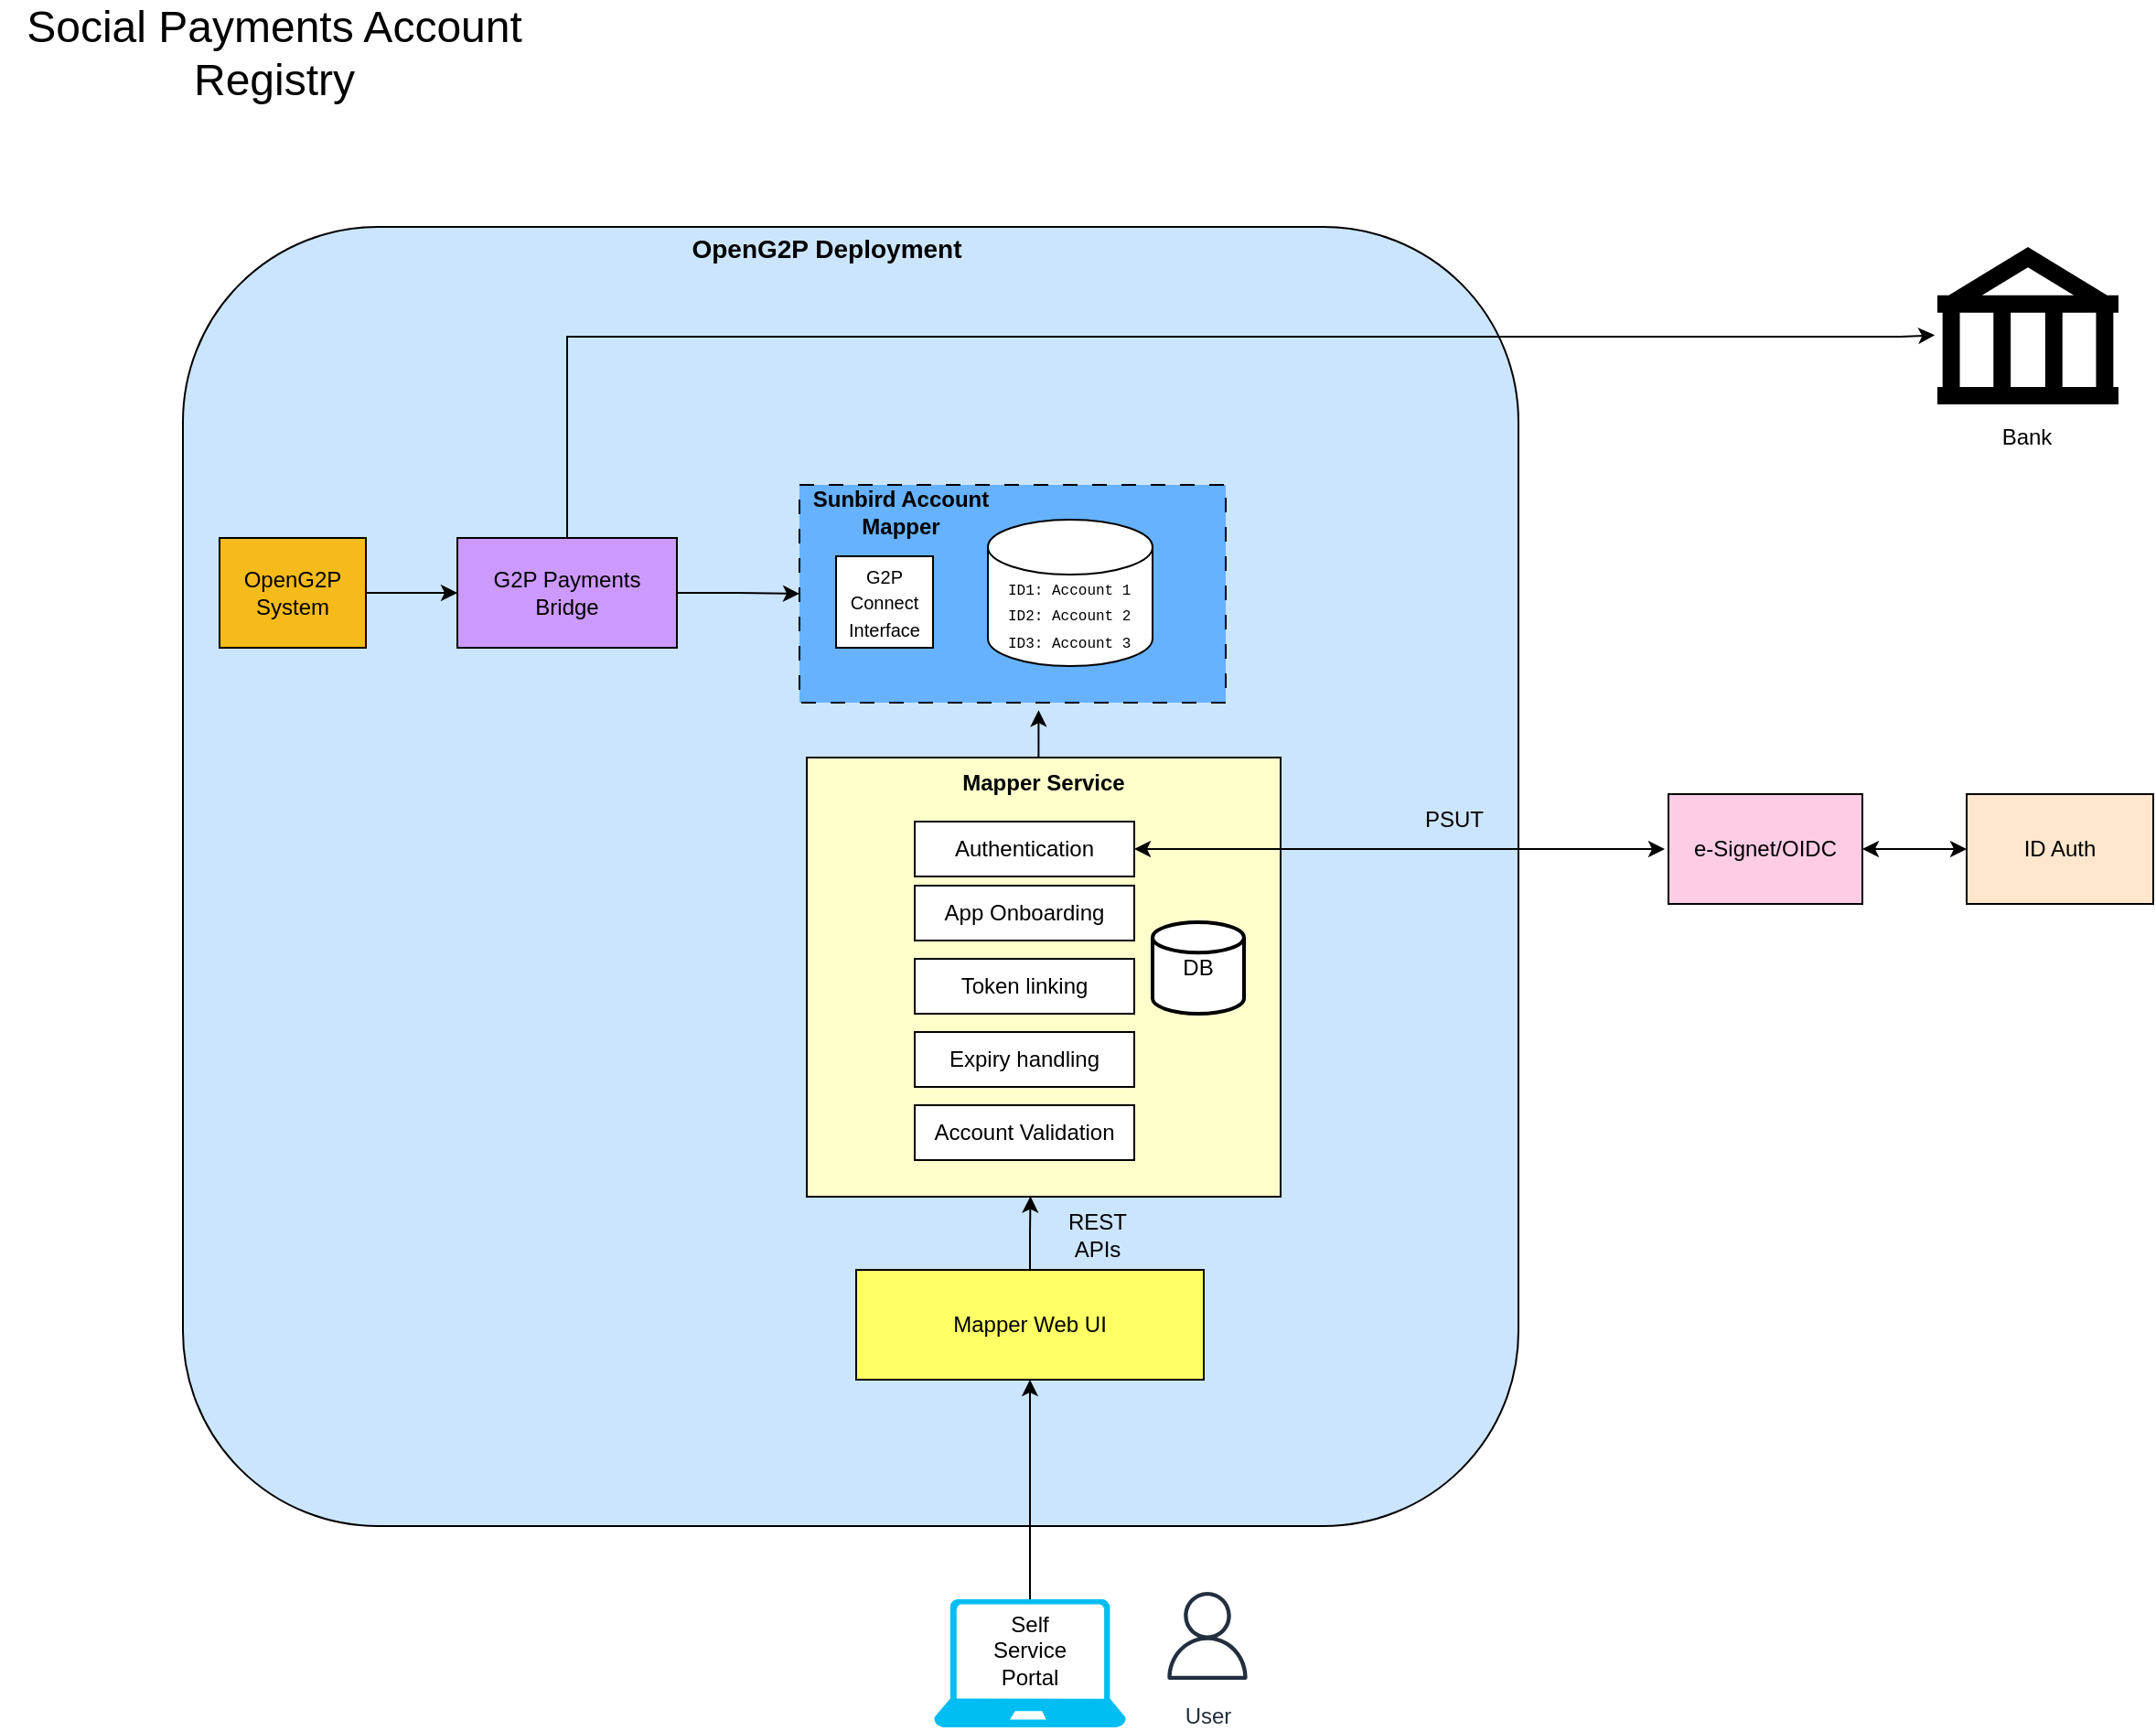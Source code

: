 <mxfile version="21.6.6" type="github">
  <diagram name="Page-1" id="8PbpVKS6RdY8HKoXxjfP">
    <mxGraphModel dx="948" dy="629" grid="1" gridSize="10" guides="1" tooltips="1" connect="1" arrows="1" fold="1" page="1" pageScale="1" pageWidth="2336" pageHeight="1654" math="0" shadow="0">
      <root>
        <mxCell id="0" />
        <mxCell id="1" parent="0" />
        <mxCell id="SzVb1SEn_ud-ZYpJ9THC-2" value="" style="rounded=1;whiteSpace=wrap;html=1;align=left;fillColor=#CCE5FF;" parent="1" vertex="1">
          <mxGeometry x="160" y="140" width="730" height="710" as="geometry" />
        </mxCell>
        <mxCell id="SzVb1SEn_ud-ZYpJ9THC-1" value="&lt;font style=&quot;font-size: 24px;&quot;&gt;Social Payments Account Registry&lt;/font&gt;" style="text;html=1;strokeColor=none;fillColor=none;align=center;verticalAlign=middle;whiteSpace=wrap;rounded=0;" parent="1" vertex="1">
          <mxGeometry x="60" y="30" width="300" height="30" as="geometry" />
        </mxCell>
        <mxCell id="SzVb1SEn_ud-ZYpJ9THC-3" value="&lt;b&gt;&lt;font style=&quot;font-size: 14px;&quot;&gt;OpenG2P Deployment&lt;/font&gt;&lt;/b&gt;" style="text;html=1;strokeColor=none;fillColor=none;align=center;verticalAlign=middle;whiteSpace=wrap;rounded=0;" parent="1" vertex="1">
          <mxGeometry x="424" y="137" width="176" height="30" as="geometry" />
        </mxCell>
        <mxCell id="SzVb1SEn_ud-ZYpJ9THC-93" style="edgeStyle=orthogonalEdgeStyle;rounded=0;orthogonalLoop=1;jettySize=auto;html=1;exitX=1;exitY=0.5;exitDx=0;exitDy=0;entryX=0;entryY=0.5;entryDx=0;entryDy=0;" parent="1" source="SzVb1SEn_ud-ZYpJ9THC-5" target="SzVb1SEn_ud-ZYpJ9THC-6" edge="1">
          <mxGeometry relative="1" as="geometry" />
        </mxCell>
        <mxCell id="SzVb1SEn_ud-ZYpJ9THC-5" value="OpenG2P System" style="rounded=0;whiteSpace=wrap;html=1;fillColor=#f5bb1a;" parent="1" vertex="1">
          <mxGeometry x="180" y="310" width="80" height="60" as="geometry" />
        </mxCell>
        <mxCell id="SzVb1SEn_ud-ZYpJ9THC-30" value="" style="rounded=0;whiteSpace=wrap;html=1;dashed=1;dashPattern=8 8;fillColor=#66B2FF;" parent="1" vertex="1">
          <mxGeometry x="497" y="281" width="233" height="119" as="geometry" />
        </mxCell>
        <mxCell id="SzVb1SEn_ud-ZYpJ9THC-81" style="edgeStyle=orthogonalEdgeStyle;rounded=0;orthogonalLoop=1;jettySize=auto;html=1;exitX=1;exitY=0.5;exitDx=0;exitDy=0;entryX=0;entryY=0.5;entryDx=0;entryDy=0;" parent="1" source="SzVb1SEn_ud-ZYpJ9THC-6" target="SzVb1SEn_ud-ZYpJ9THC-30" edge="1">
          <mxGeometry relative="1" as="geometry" />
        </mxCell>
        <mxCell id="SzVb1SEn_ud-ZYpJ9THC-88" style="edgeStyle=orthogonalEdgeStyle;rounded=0;orthogonalLoop=1;jettySize=auto;html=1;exitX=0.5;exitY=0;exitDx=0;exitDy=0;entryX=-0.014;entryY=0.56;entryDx=0;entryDy=0;entryPerimeter=0;" parent="1" source="SzVb1SEn_ud-ZYpJ9THC-6" target="SzVb1SEn_ud-ZYpJ9THC-25" edge="1">
          <mxGeometry relative="1" as="geometry">
            <Array as="points">
              <mxPoint x="370" y="200" />
              <mxPoint x="1099" y="200" />
            </Array>
          </mxGeometry>
        </mxCell>
        <mxCell id="SzVb1SEn_ud-ZYpJ9THC-6" value="G2P Payments Bridge" style="rounded=0;whiteSpace=wrap;html=1;fillColor=#CC99FF;" parent="1" vertex="1">
          <mxGeometry x="310" y="310" width="120" height="60" as="geometry" />
        </mxCell>
        <mxCell id="SzVb1SEn_ud-ZYpJ9THC-12" value="&lt;font style=&quot;font-size: 10px;&quot;&gt;G2P Connect Interface&lt;/font&gt;" style="rounded=0;whiteSpace=wrap;html=1;" parent="1" vertex="1">
          <mxGeometry x="517" y="320" width="53" height="50" as="geometry" />
        </mxCell>
        <mxCell id="SzVb1SEn_ud-ZYpJ9THC-79" style="edgeStyle=orthogonalEdgeStyle;rounded=0;orthogonalLoop=1;jettySize=auto;html=1;exitX=0.5;exitY=0;exitDx=0;exitDy=0;entryX=0.561;entryY=1.035;entryDx=0;entryDy=0;entryPerimeter=0;" parent="1" source="SzVb1SEn_ud-ZYpJ9THC-13" target="SzVb1SEn_ud-ZYpJ9THC-30" edge="1">
          <mxGeometry relative="1" as="geometry" />
        </mxCell>
        <mxCell id="SzVb1SEn_ud-ZYpJ9THC-13" value="&lt;b&gt;Mapper Service&lt;/b&gt;" style="rounded=0;whiteSpace=wrap;html=1;verticalAlign=top;fillColor=#FFFFCC;" parent="1" vertex="1">
          <mxGeometry x="501" y="430" width="259" height="240" as="geometry" />
        </mxCell>
        <mxCell id="SzVb1SEn_ud-ZYpJ9THC-17" style="edgeStyle=orthogonalEdgeStyle;rounded=0;orthogonalLoop=1;jettySize=auto;html=1;exitX=1;exitY=0.5;exitDx=0;exitDy=0;startArrow=classic;startFill=1;" parent="1" source="SzVb1SEn_ud-ZYpJ9THC-64" edge="1">
          <mxGeometry relative="1" as="geometry">
            <Array as="points">
              <mxPoint x="950" y="480" />
              <mxPoint x="950" y="480" />
            </Array>
            <mxPoint x="970" y="480" as="targetPoint" />
          </mxGeometry>
        </mxCell>
        <mxCell id="SzVb1SEn_ud-ZYpJ9THC-16" style="edgeStyle=orthogonalEdgeStyle;rounded=0;orthogonalLoop=1;jettySize=auto;html=1;exitX=1;exitY=0.5;exitDx=0;exitDy=0;entryX=0;entryY=0.5;entryDx=0;entryDy=0;startArrow=classic;startFill=1;" parent="1" source="SzVb1SEn_ud-ZYpJ9THC-14" target="SzVb1SEn_ud-ZYpJ9THC-15" edge="1">
          <mxGeometry relative="1" as="geometry" />
        </mxCell>
        <mxCell id="SzVb1SEn_ud-ZYpJ9THC-14" value="e-Signet/OIDC" style="rounded=0;whiteSpace=wrap;html=1;fillColor=#FFCCE6;" parent="1" vertex="1">
          <mxGeometry x="972" y="450" width="106" height="60" as="geometry" />
        </mxCell>
        <mxCell id="SzVb1SEn_ud-ZYpJ9THC-15" value="ID Auth" style="rounded=0;whiteSpace=wrap;html=1;fillColor=#FFE6CC;" parent="1" vertex="1">
          <mxGeometry x="1135" y="450" width="102" height="60" as="geometry" />
        </mxCell>
        <mxCell id="SzVb1SEn_ud-ZYpJ9THC-18" value="User" style="sketch=0;outlineConnect=0;fontColor=#232F3E;gradientColor=none;strokeColor=#232F3E;fillColor=#ffffff;dashed=0;verticalLabelPosition=bottom;verticalAlign=top;align=center;html=1;fontSize=12;fontStyle=0;aspect=fixed;shape=mxgraph.aws4.resourceIcon;resIcon=mxgraph.aws4.user;" parent="1" vertex="1">
          <mxGeometry x="690" y="880" width="60" height="60" as="geometry" />
        </mxCell>
        <mxCell id="SzVb1SEn_ud-ZYpJ9THC-25" value="" style="shape=mxgraph.signs.travel.bank;html=1;pointerEvents=1;fillColor=#000000;strokeColor=none;verticalLabelPosition=bottom;verticalAlign=top;align=center;" parent="1" vertex="1">
          <mxGeometry x="1119" y="151" width="99" height="86" as="geometry" />
        </mxCell>
        <mxCell id="SzVb1SEn_ud-ZYpJ9THC-31" value="&lt;b&gt;Sunbird Account Mapper&lt;/b&gt;" style="text;html=1;strokeColor=none;fillColor=none;align=center;verticalAlign=middle;whiteSpace=wrap;rounded=0;" parent="1" vertex="1">
          <mxGeometry x="501" y="281" width="103" height="30" as="geometry" />
        </mxCell>
        <mxCell id="SzVb1SEn_ud-ZYpJ9THC-32" value="" style="group" parent="1" vertex="1" connectable="0">
          <mxGeometry x="600" y="300" width="90" height="80" as="geometry" />
        </mxCell>
        <mxCell id="SzVb1SEn_ud-ZYpJ9THC-10" value="" style="shape=cylinder3;whiteSpace=wrap;html=1;boundedLbl=1;backgroundOutline=1;size=15;" parent="SzVb1SEn_ud-ZYpJ9THC-32" vertex="1">
          <mxGeometry width="90" height="80" as="geometry" />
        </mxCell>
        <mxCell id="SzVb1SEn_ud-ZYpJ9THC-11" value="&lt;font face=&quot;Courier New&quot; style=&quot;font-size: 8px;&quot;&gt;ID1: Account 1&lt;br&gt;ID2: Account 2&lt;br&gt;ID3: Account 3&lt;br&gt;&amp;nbsp;&lt;/font&gt;" style="text;html=1;strokeColor=none;fillColor=none;align=left;verticalAlign=middle;whiteSpace=wrap;rounded=0;" parent="SzVb1SEn_ud-ZYpJ9THC-32" vertex="1">
          <mxGeometry x="9" y="43" width="80" height="30" as="geometry" />
        </mxCell>
        <mxCell id="SzVb1SEn_ud-ZYpJ9THC-74" style="edgeStyle=orthogonalEdgeStyle;rounded=0;orthogonalLoop=1;jettySize=auto;html=1;entryX=0.472;entryY=0.999;entryDx=0;entryDy=0;entryPerimeter=0;" parent="1" source="SzVb1SEn_ud-ZYpJ9THC-63" target="SzVb1SEn_ud-ZYpJ9THC-13" edge="1">
          <mxGeometry relative="1" as="geometry" />
        </mxCell>
        <mxCell id="SzVb1SEn_ud-ZYpJ9THC-63" value="Mapper Web UI" style="rounded=0;whiteSpace=wrap;html=1;fillColor=#FFFF66;" parent="1" vertex="1">
          <mxGeometry x="528" y="710" width="190" height="60" as="geometry" />
        </mxCell>
        <mxCell id="SzVb1SEn_ud-ZYpJ9THC-64" value="Authentication" style="rounded=0;whiteSpace=wrap;html=1;" parent="1" vertex="1">
          <mxGeometry x="560" y="465" width="120" height="30" as="geometry" />
        </mxCell>
        <mxCell id="SzVb1SEn_ud-ZYpJ9THC-65" value="App Onboarding" style="rounded=0;whiteSpace=wrap;html=1;" parent="1" vertex="1">
          <mxGeometry x="560" y="500" width="120" height="30" as="geometry" />
        </mxCell>
        <mxCell id="SzVb1SEn_ud-ZYpJ9THC-66" value="Token linking" style="rounded=0;whiteSpace=wrap;html=1;" parent="1" vertex="1">
          <mxGeometry x="560" y="540" width="120" height="30" as="geometry" />
        </mxCell>
        <mxCell id="SzVb1SEn_ud-ZYpJ9THC-67" value="Expiry handling" style="rounded=0;whiteSpace=wrap;html=1;" parent="1" vertex="1">
          <mxGeometry x="560" y="580" width="120" height="30" as="geometry" />
        </mxCell>
        <mxCell id="SzVb1SEn_ud-ZYpJ9THC-68" value="Account Validation" style="rounded=0;whiteSpace=wrap;html=1;" parent="1" vertex="1">
          <mxGeometry x="560" y="620" width="120" height="30" as="geometry" />
        </mxCell>
        <mxCell id="SzVb1SEn_ud-ZYpJ9THC-71" value="DB" style="strokeWidth=2;html=1;shape=mxgraph.flowchart.database;whiteSpace=wrap;" parent="1" vertex="1">
          <mxGeometry x="690" y="520" width="50" height="50" as="geometry" />
        </mxCell>
        <mxCell id="SzVb1SEn_ud-ZYpJ9THC-80" value="PSUT" style="text;html=1;strokeColor=none;fillColor=none;align=center;verticalAlign=middle;whiteSpace=wrap;rounded=0;" parent="1" vertex="1">
          <mxGeometry x="825" y="449" width="60" height="30" as="geometry" />
        </mxCell>
        <mxCell id="SzVb1SEn_ud-ZYpJ9THC-82" value="REST APIs" style="text;html=1;strokeColor=none;fillColor=none;align=center;verticalAlign=middle;whiteSpace=wrap;rounded=0;" parent="1" vertex="1">
          <mxGeometry x="630" y="676" width="60" height="30" as="geometry" />
        </mxCell>
        <mxCell id="7ef1LDLn7RgafbO1ZH6o-2" style="edgeStyle=orthogonalEdgeStyle;rounded=0;orthogonalLoop=1;jettySize=auto;html=1;exitX=0.5;exitY=0;exitDx=0;exitDy=0;exitPerimeter=0;entryX=0.5;entryY=1;entryDx=0;entryDy=0;" parent="1" source="SzVb1SEn_ud-ZYpJ9THC-83" target="SzVb1SEn_ud-ZYpJ9THC-63" edge="1">
          <mxGeometry relative="1" as="geometry" />
        </mxCell>
        <mxCell id="SzVb1SEn_ud-ZYpJ9THC-83" value="" style="verticalLabelPosition=bottom;html=1;verticalAlign=top;align=center;strokeColor=none;fillColor=#00BEF2;shape=mxgraph.azure.laptop;pointerEvents=1;" parent="1" vertex="1">
          <mxGeometry x="570.5" y="890" width="105" height="70" as="geometry" />
        </mxCell>
        <mxCell id="SzVb1SEn_ud-ZYpJ9THC-86" value="Self Service Portal" style="text;html=1;strokeColor=none;fillColor=none;align=center;verticalAlign=middle;whiteSpace=wrap;rounded=0;" parent="1" vertex="1">
          <mxGeometry x="593" y="903" width="60" height="30" as="geometry" />
        </mxCell>
        <mxCell id="SzVb1SEn_ud-ZYpJ9THC-89" value="Bank" style="text;html=1;strokeColor=none;fillColor=none;align=center;verticalAlign=middle;whiteSpace=wrap;rounded=0;" parent="1" vertex="1">
          <mxGeometry x="1138" y="240" width="60" height="30" as="geometry" />
        </mxCell>
      </root>
    </mxGraphModel>
  </diagram>
</mxfile>
